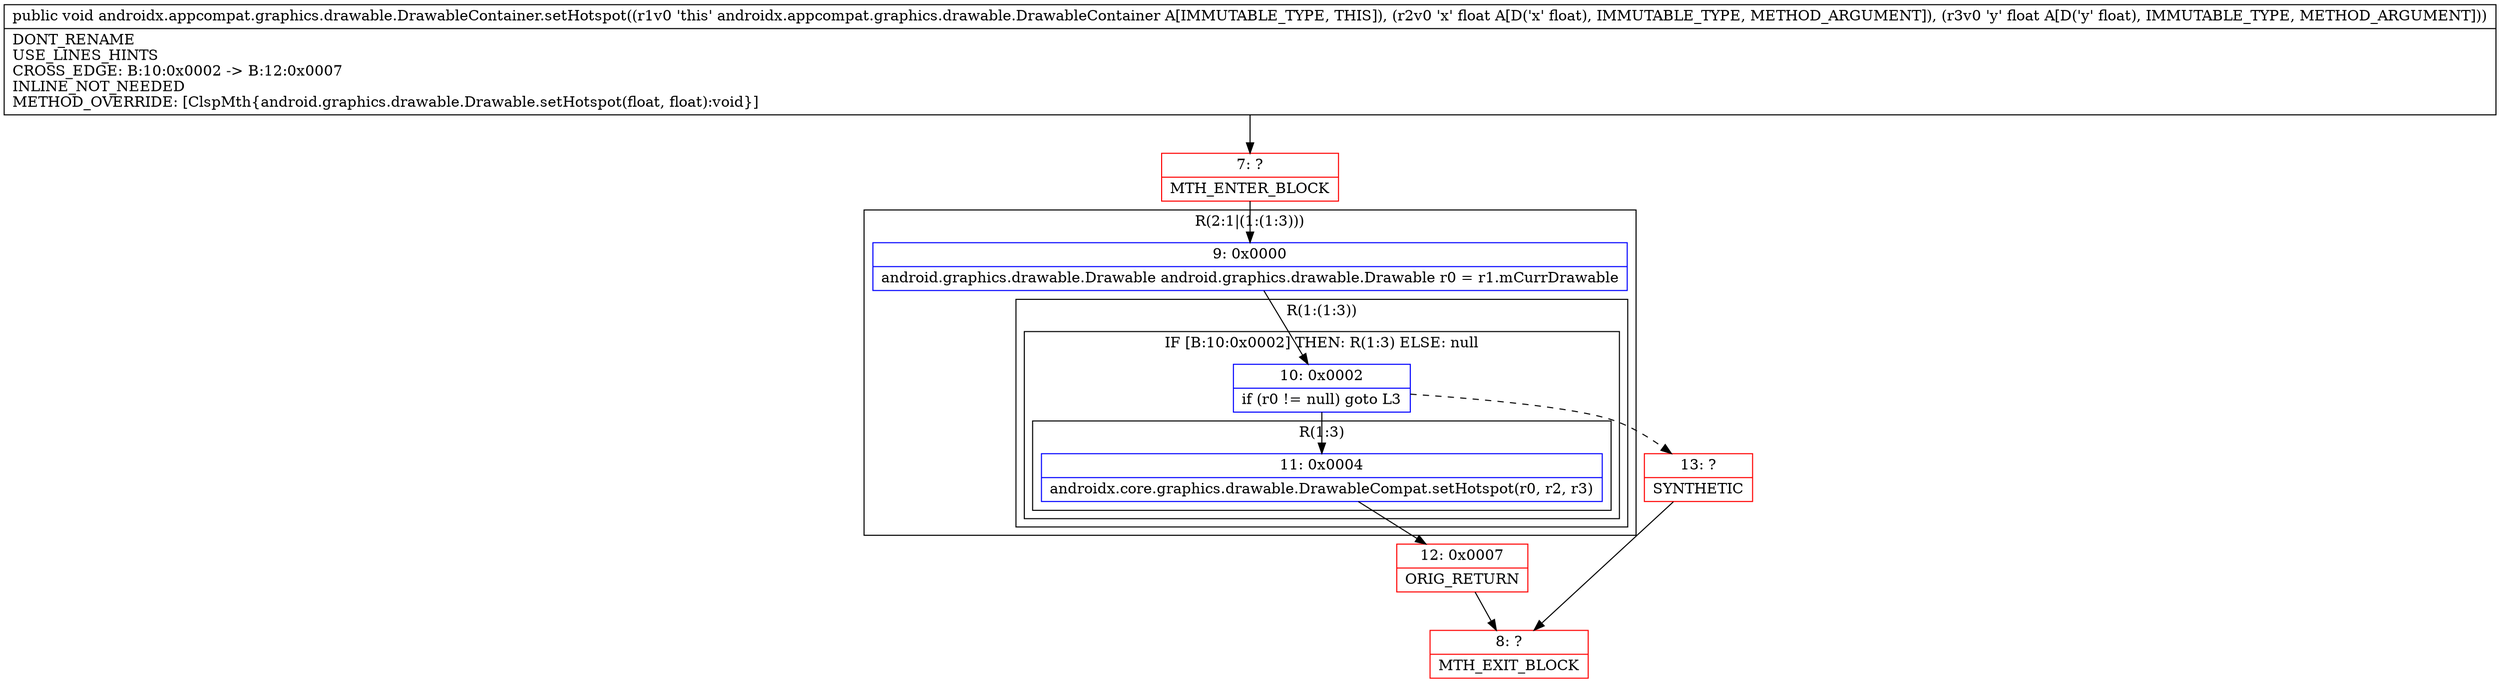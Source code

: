 digraph "CFG forandroidx.appcompat.graphics.drawable.DrawableContainer.setHotspot(FF)V" {
subgraph cluster_Region_1526814481 {
label = "R(2:1|(1:(1:3)))";
node [shape=record,color=blue];
Node_9 [shape=record,label="{9\:\ 0x0000|android.graphics.drawable.Drawable android.graphics.drawable.Drawable r0 = r1.mCurrDrawable\l}"];
subgraph cluster_Region_1329618820 {
label = "R(1:(1:3))";
node [shape=record,color=blue];
subgraph cluster_IfRegion_970325193 {
label = "IF [B:10:0x0002] THEN: R(1:3) ELSE: null";
node [shape=record,color=blue];
Node_10 [shape=record,label="{10\:\ 0x0002|if (r0 != null) goto L3\l}"];
subgraph cluster_Region_1390955931 {
label = "R(1:3)";
node [shape=record,color=blue];
Node_11 [shape=record,label="{11\:\ 0x0004|androidx.core.graphics.drawable.DrawableCompat.setHotspot(r0, r2, r3)\l}"];
}
}
}
}
Node_7 [shape=record,color=red,label="{7\:\ ?|MTH_ENTER_BLOCK\l}"];
Node_12 [shape=record,color=red,label="{12\:\ 0x0007|ORIG_RETURN\l}"];
Node_8 [shape=record,color=red,label="{8\:\ ?|MTH_EXIT_BLOCK\l}"];
Node_13 [shape=record,color=red,label="{13\:\ ?|SYNTHETIC\l}"];
MethodNode[shape=record,label="{public void androidx.appcompat.graphics.drawable.DrawableContainer.setHotspot((r1v0 'this' androidx.appcompat.graphics.drawable.DrawableContainer A[IMMUTABLE_TYPE, THIS]), (r2v0 'x' float A[D('x' float), IMMUTABLE_TYPE, METHOD_ARGUMENT]), (r3v0 'y' float A[D('y' float), IMMUTABLE_TYPE, METHOD_ARGUMENT]))  | DONT_RENAME\lUSE_LINES_HINTS\lCROSS_EDGE: B:10:0x0002 \-\> B:12:0x0007\lINLINE_NOT_NEEDED\lMETHOD_OVERRIDE: [ClspMth\{android.graphics.drawable.Drawable.setHotspot(float, float):void\}]\l}"];
MethodNode -> Node_7;Node_9 -> Node_10;
Node_10 -> Node_11;
Node_10 -> Node_13[style=dashed];
Node_11 -> Node_12;
Node_7 -> Node_9;
Node_12 -> Node_8;
Node_13 -> Node_8;
}

